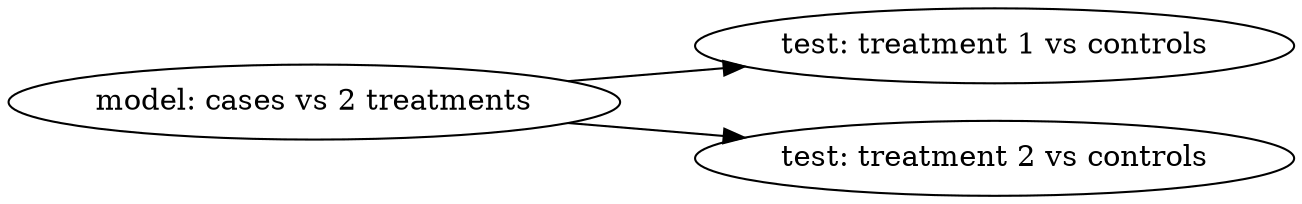 digraph G {
  graph [rankdir="LR", fontsize="16"];
  "model: cases vs 2 treatments" -> "test: treatment 1 vs controls";
  "model: cases vs 2 treatments" -> "test: treatment 2 vs controls";
}
